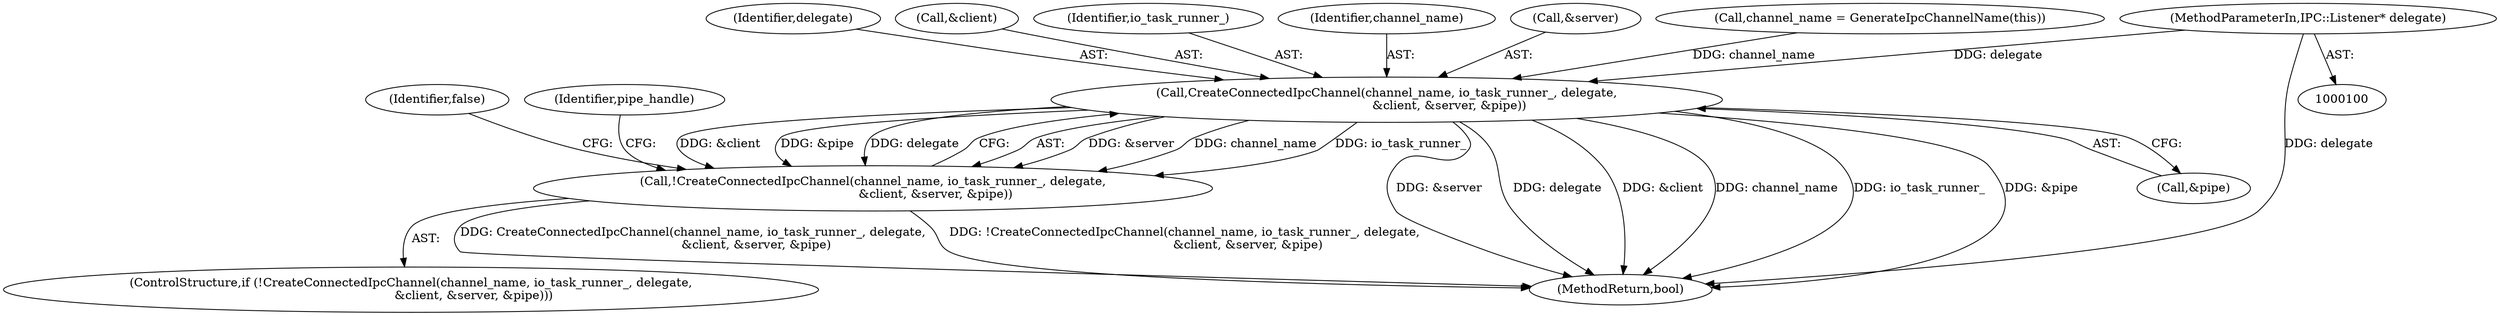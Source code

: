 digraph "0_Chrome_b15c87071f906301bccc824ce013966ca93998c7_5@pointer" {
"1000101" [label="(MethodParameterIn,IPC::Listener* delegate)"];
"1000120" [label="(Call,CreateConnectedIpcChannel(channel_name, io_task_runner_, delegate,\n                                 &client, &server, &pipe))"];
"1000119" [label="(Call,!CreateConnectedIpcChannel(channel_name, io_task_runner_, delegate,\n                                 &client, &server, &pipe))"];
"1000119" [label="(Call,!CreateConnectedIpcChannel(channel_name, io_task_runner_, delegate,\n                                 &client, &server, &pipe))"];
"1000132" [label="(Identifier,false)"];
"1000101" [label="(MethodParameterIn,IPC::Listener* delegate)"];
"1000120" [label="(Call,CreateConnectedIpcChannel(channel_name, io_task_runner_, delegate,\n                                 &client, &server, &pipe))"];
"1000128" [label="(Call,&pipe)"];
"1000126" [label="(Call,&server)"];
"1000107" [label="(Call,channel_name = GenerateIpcChannelName(this))"];
"1000135" [label="(Identifier,pipe_handle)"];
"1000118" [label="(ControlStructure,if (!CreateConnectedIpcChannel(channel_name, io_task_runner_, delegate,\n                                 &client, &server, &pipe)))"];
"1000123" [label="(Identifier,delegate)"];
"1000124" [label="(Call,&client)"];
"1000122" [label="(Identifier,io_task_runner_)"];
"1000197" [label="(MethodReturn,bool)"];
"1000121" [label="(Identifier,channel_name)"];
"1000101" -> "1000100"  [label="AST: "];
"1000101" -> "1000197"  [label="DDG: delegate"];
"1000101" -> "1000120"  [label="DDG: delegate"];
"1000120" -> "1000119"  [label="AST: "];
"1000120" -> "1000128"  [label="CFG: "];
"1000121" -> "1000120"  [label="AST: "];
"1000122" -> "1000120"  [label="AST: "];
"1000123" -> "1000120"  [label="AST: "];
"1000124" -> "1000120"  [label="AST: "];
"1000126" -> "1000120"  [label="AST: "];
"1000128" -> "1000120"  [label="AST: "];
"1000119" -> "1000120"  [label="CFG: "];
"1000120" -> "1000197"  [label="DDG: &server"];
"1000120" -> "1000197"  [label="DDG: delegate"];
"1000120" -> "1000197"  [label="DDG: &client"];
"1000120" -> "1000197"  [label="DDG: channel_name"];
"1000120" -> "1000197"  [label="DDG: io_task_runner_"];
"1000120" -> "1000197"  [label="DDG: &pipe"];
"1000120" -> "1000119"  [label="DDG: &server"];
"1000120" -> "1000119"  [label="DDG: channel_name"];
"1000120" -> "1000119"  [label="DDG: io_task_runner_"];
"1000120" -> "1000119"  [label="DDG: &client"];
"1000120" -> "1000119"  [label="DDG: &pipe"];
"1000120" -> "1000119"  [label="DDG: delegate"];
"1000107" -> "1000120"  [label="DDG: channel_name"];
"1000119" -> "1000118"  [label="AST: "];
"1000132" -> "1000119"  [label="CFG: "];
"1000135" -> "1000119"  [label="CFG: "];
"1000119" -> "1000197"  [label="DDG: !CreateConnectedIpcChannel(channel_name, io_task_runner_, delegate,\n                                 &client, &server, &pipe)"];
"1000119" -> "1000197"  [label="DDG: CreateConnectedIpcChannel(channel_name, io_task_runner_, delegate,\n                                 &client, &server, &pipe)"];
}

